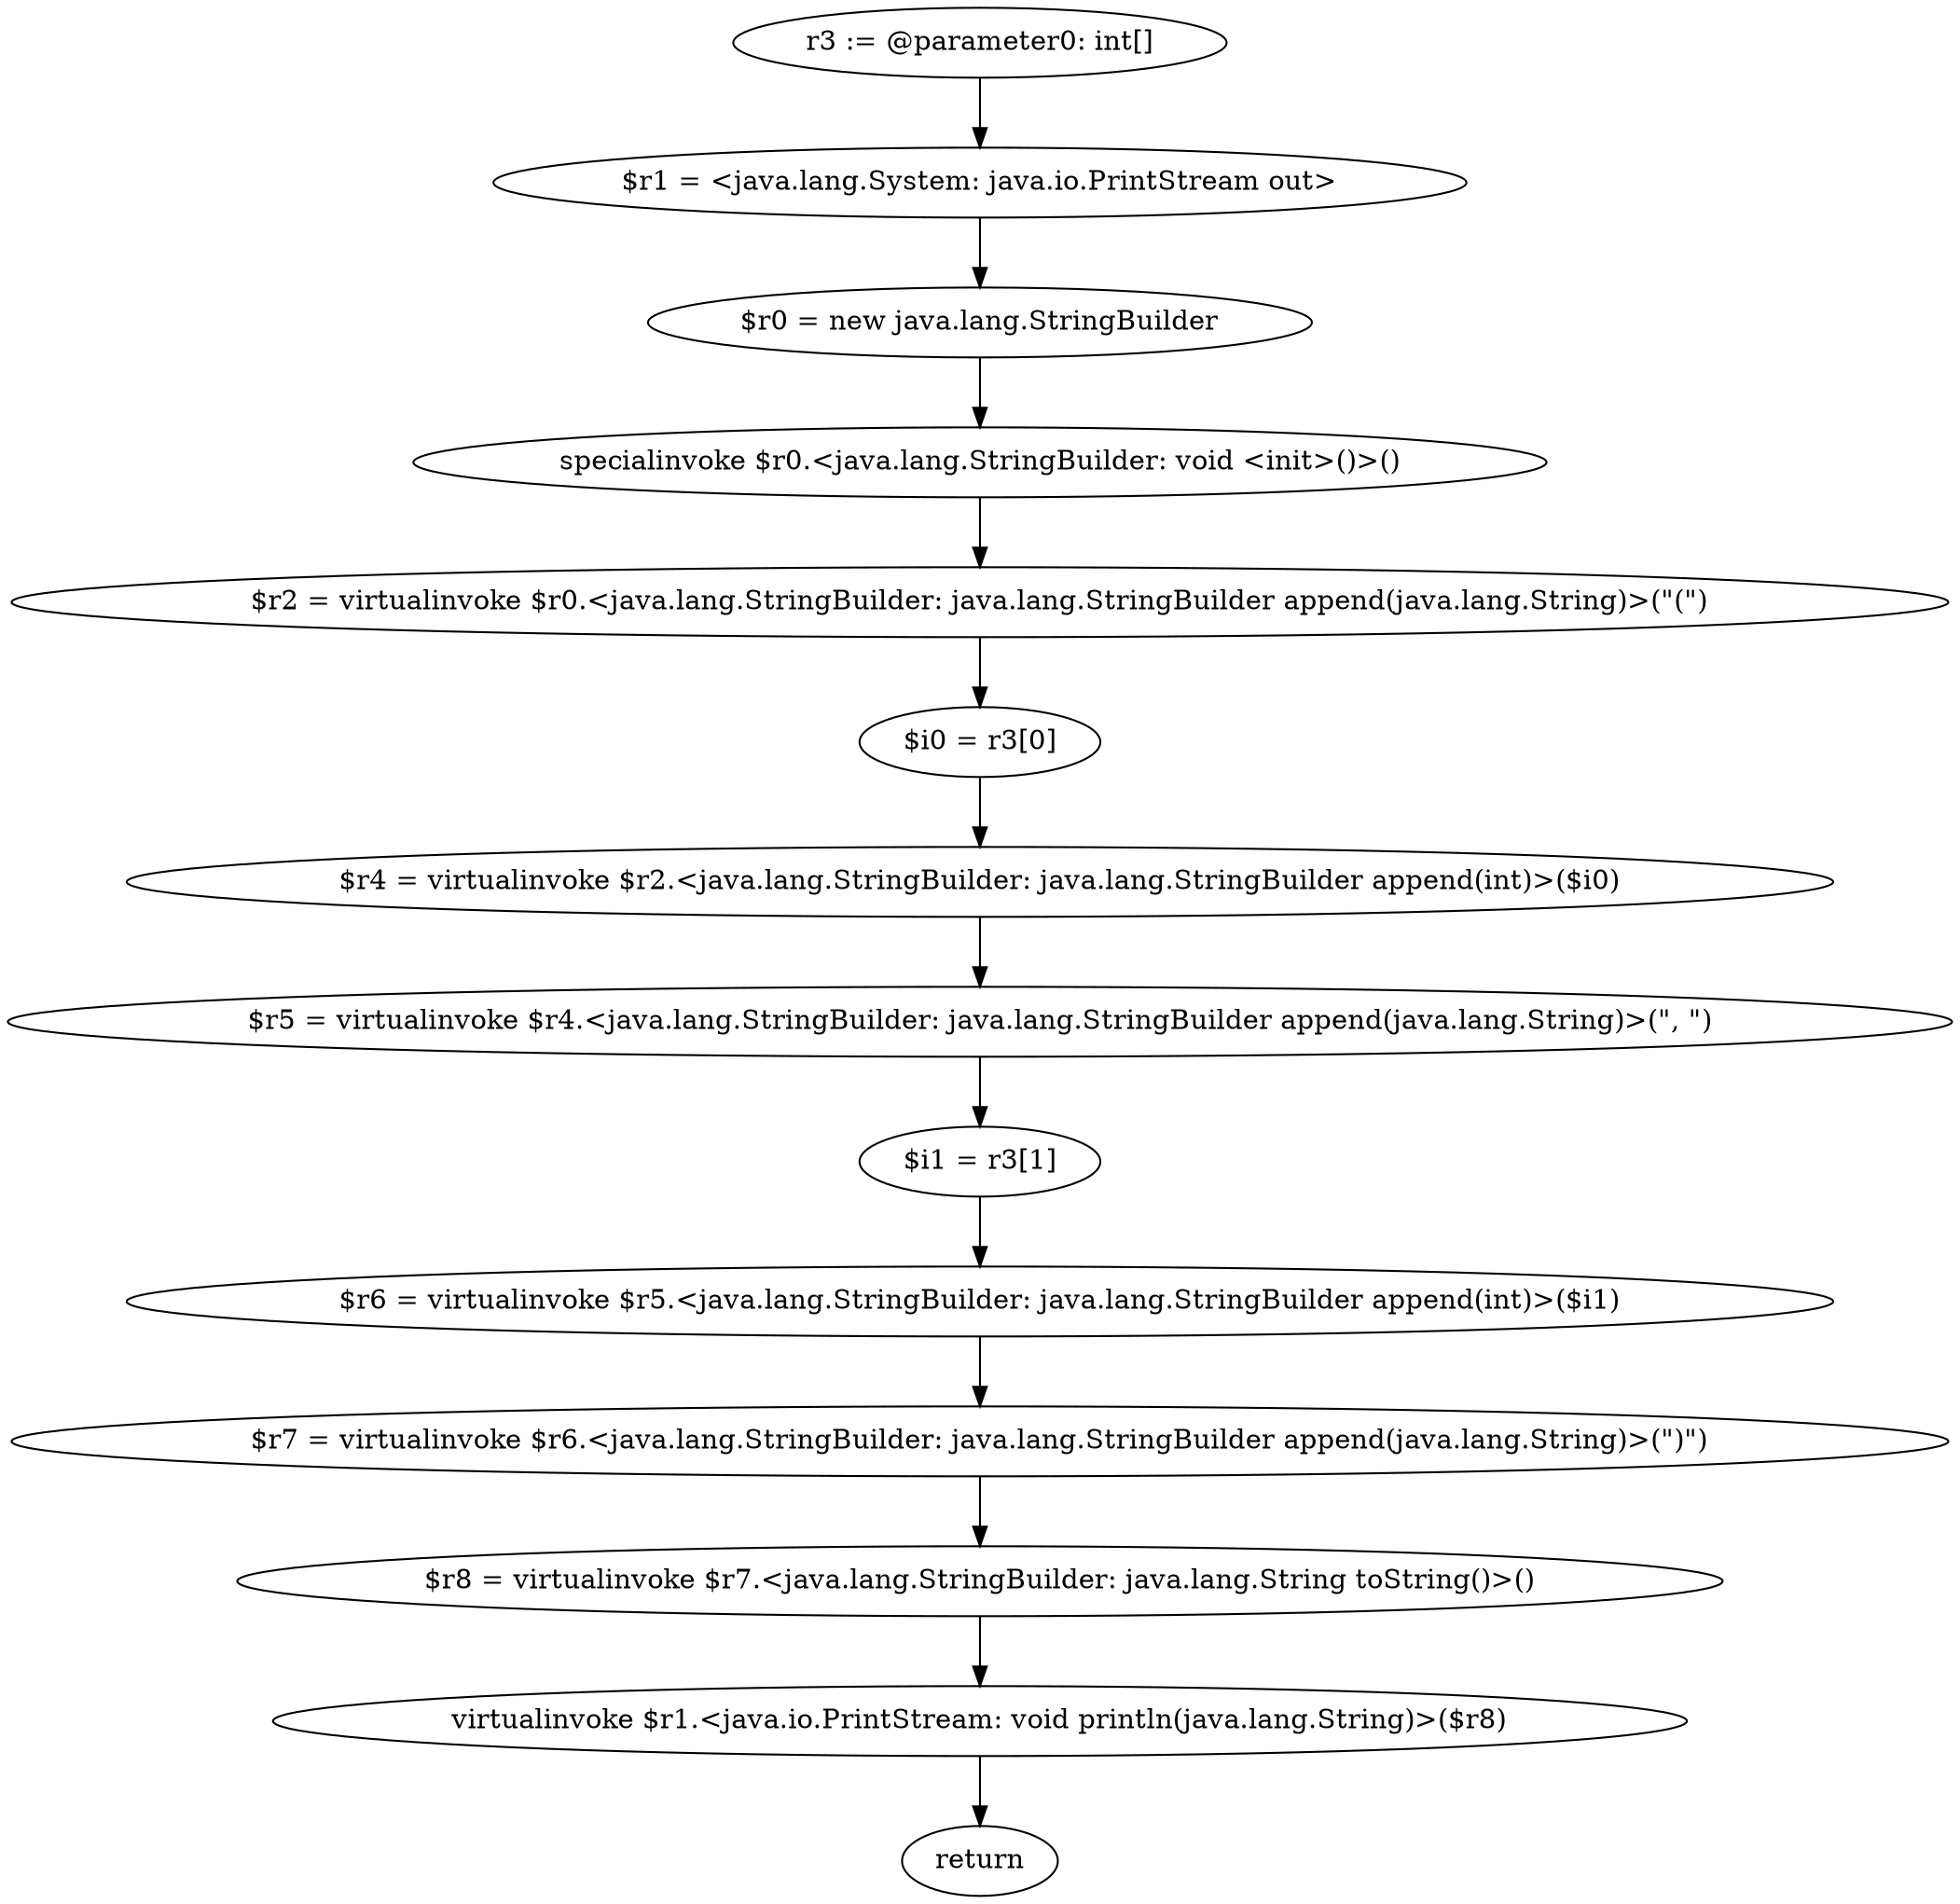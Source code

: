 digraph "unitGraph" {
    "r3 := @parameter0: int[]"
    "$r1 = <java.lang.System: java.io.PrintStream out>"
    "$r0 = new java.lang.StringBuilder"
    "specialinvoke $r0.<java.lang.StringBuilder: void <init>()>()"
    "$r2 = virtualinvoke $r0.<java.lang.StringBuilder: java.lang.StringBuilder append(java.lang.String)>(\"(\")"
    "$i0 = r3[0]"
    "$r4 = virtualinvoke $r2.<java.lang.StringBuilder: java.lang.StringBuilder append(int)>($i0)"
    "$r5 = virtualinvoke $r4.<java.lang.StringBuilder: java.lang.StringBuilder append(java.lang.String)>(\", \")"
    "$i1 = r3[1]"
    "$r6 = virtualinvoke $r5.<java.lang.StringBuilder: java.lang.StringBuilder append(int)>($i1)"
    "$r7 = virtualinvoke $r6.<java.lang.StringBuilder: java.lang.StringBuilder append(java.lang.String)>(\")\")"
    "$r8 = virtualinvoke $r7.<java.lang.StringBuilder: java.lang.String toString()>()"
    "virtualinvoke $r1.<java.io.PrintStream: void println(java.lang.String)>($r8)"
    "return"
    "r3 := @parameter0: int[]"->"$r1 = <java.lang.System: java.io.PrintStream out>";
    "$r1 = <java.lang.System: java.io.PrintStream out>"->"$r0 = new java.lang.StringBuilder";
    "$r0 = new java.lang.StringBuilder"->"specialinvoke $r0.<java.lang.StringBuilder: void <init>()>()";
    "specialinvoke $r0.<java.lang.StringBuilder: void <init>()>()"->"$r2 = virtualinvoke $r0.<java.lang.StringBuilder: java.lang.StringBuilder append(java.lang.String)>(\"(\")";
    "$r2 = virtualinvoke $r0.<java.lang.StringBuilder: java.lang.StringBuilder append(java.lang.String)>(\"(\")"->"$i0 = r3[0]";
    "$i0 = r3[0]"->"$r4 = virtualinvoke $r2.<java.lang.StringBuilder: java.lang.StringBuilder append(int)>($i0)";
    "$r4 = virtualinvoke $r2.<java.lang.StringBuilder: java.lang.StringBuilder append(int)>($i0)"->"$r5 = virtualinvoke $r4.<java.lang.StringBuilder: java.lang.StringBuilder append(java.lang.String)>(\", \")";
    "$r5 = virtualinvoke $r4.<java.lang.StringBuilder: java.lang.StringBuilder append(java.lang.String)>(\", \")"->"$i1 = r3[1]";
    "$i1 = r3[1]"->"$r6 = virtualinvoke $r5.<java.lang.StringBuilder: java.lang.StringBuilder append(int)>($i1)";
    "$r6 = virtualinvoke $r5.<java.lang.StringBuilder: java.lang.StringBuilder append(int)>($i1)"->"$r7 = virtualinvoke $r6.<java.lang.StringBuilder: java.lang.StringBuilder append(java.lang.String)>(\")\")";
    "$r7 = virtualinvoke $r6.<java.lang.StringBuilder: java.lang.StringBuilder append(java.lang.String)>(\")\")"->"$r8 = virtualinvoke $r7.<java.lang.StringBuilder: java.lang.String toString()>()";
    "$r8 = virtualinvoke $r7.<java.lang.StringBuilder: java.lang.String toString()>()"->"virtualinvoke $r1.<java.io.PrintStream: void println(java.lang.String)>($r8)";
    "virtualinvoke $r1.<java.io.PrintStream: void println(java.lang.String)>($r8)"->"return";
}
